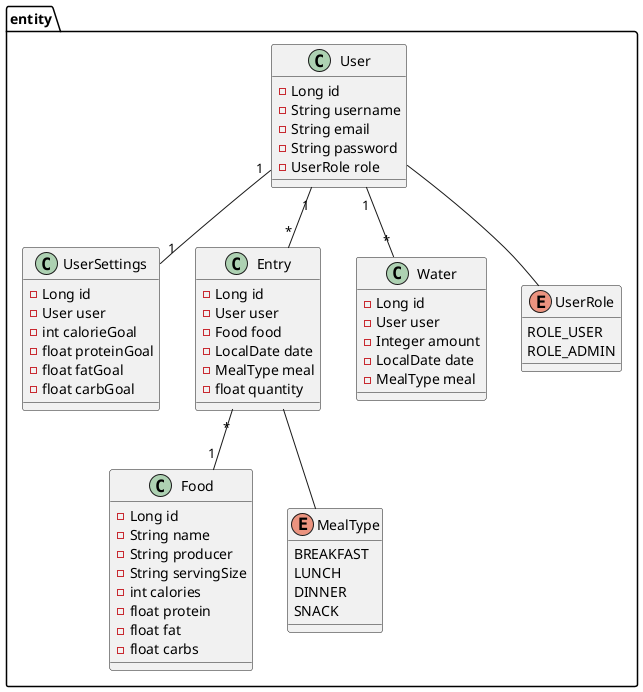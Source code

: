 @startuml
package "entity" {
    class User {
        -Long id
        -String username
        -String email
        -String password
        -UserRole role
    }

    class UserSettings {
        -Long id
        -User user
        -int calorieGoal
        -float proteinGoal
        -float fatGoal
        -float carbGoal
    }

    class Food {
        -Long id
        -String name
        -String producer
        -String servingSize
        -int calories
        -float protein
        -float fat
        -float carbs
    }

    class Entry {
        -Long id
        -User user
        -Food food
        -LocalDate date
        -MealType meal
        -float quantity
    }

    class Water {
        -Long id
        -User user
        -Integer amount
        -LocalDate date
        -MealType meal
    }

    enum UserRole {
        ROLE_USER
        ROLE_ADMIN
    }

    enum MealType {
        BREAKFAST
        LUNCH
        DINNER
        SNACK
    }

    User "1" -- "1" UserSettings
    User "1" -- "*" Entry
    User "1" -- "*" Water
    Entry "*" -- "1" Food
    User -- UserRole
    Entry -- MealType
}

@enduml
